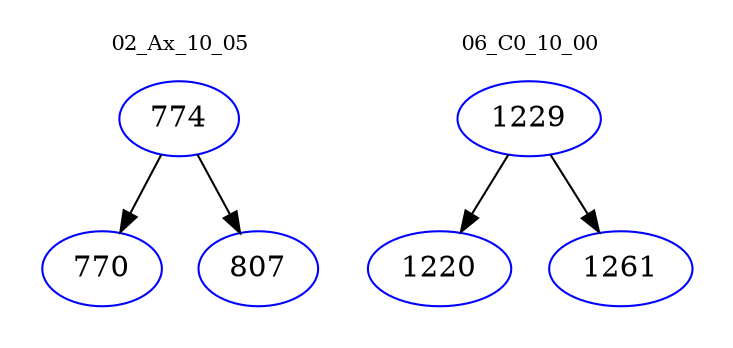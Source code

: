 digraph{
subgraph cluster_0 {
color = white
label = "02_Ax_10_05";
fontsize=10;
T0_774 [label="774", color="blue"]
T0_774 -> T0_770 [color="black"]
T0_770 [label="770", color="blue"]
T0_774 -> T0_807 [color="black"]
T0_807 [label="807", color="blue"]
}
subgraph cluster_1 {
color = white
label = "06_C0_10_00";
fontsize=10;
T1_1229 [label="1229", color="blue"]
T1_1229 -> T1_1220 [color="black"]
T1_1220 [label="1220", color="blue"]
T1_1229 -> T1_1261 [color="black"]
T1_1261 [label="1261", color="blue"]
}
}
